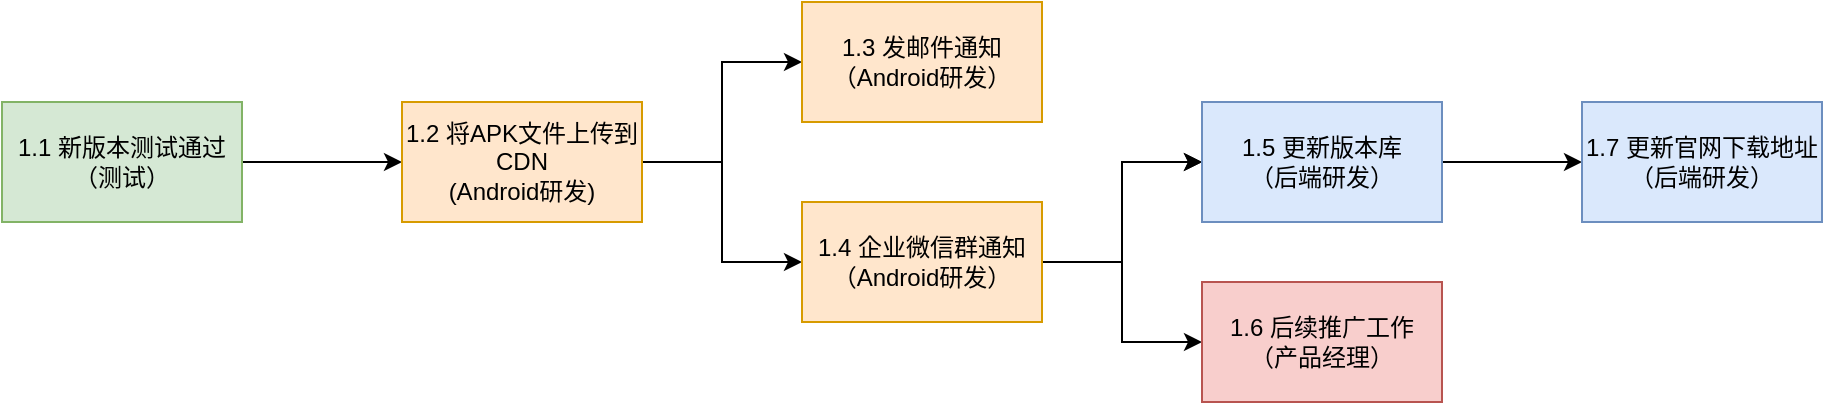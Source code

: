 <mxfile version="13.2.6" type="github"><diagram id="sHVoGrnoVh6710XFTggu" name="Page-1"><mxGraphModel dx="946" dy="527" grid="1" gridSize="10" guides="1" tooltips="1" connect="1" arrows="1" fold="1" page="1" pageScale="1" pageWidth="827" pageHeight="1169" math="0" shadow="0"><root><mxCell id="0"/><mxCell id="1" parent="0"/><mxCell id="74lHQEwCQ4Ql1Gv0Io2O-7" value="" style="edgeStyle=orthogonalEdgeStyle;rounded=0;orthogonalLoop=1;jettySize=auto;html=1;" edge="1" parent="1" source="74lHQEwCQ4Ql1Gv0Io2O-1" target="74lHQEwCQ4Ql1Gv0Io2O-6"><mxGeometry relative="1" as="geometry"/></mxCell><mxCell id="74lHQEwCQ4Ql1Gv0Io2O-1" value="1.1 新版本测试通过&lt;br&gt;（测试）" style="rounded=0;whiteSpace=wrap;html=1;fillColor=#d5e8d4;strokeColor=#82b366;" vertex="1" parent="1"><mxGeometry x="170" y="180" width="120" height="60" as="geometry"/></mxCell><mxCell id="74lHQEwCQ4Ql1Gv0Io2O-9" value="" style="edgeStyle=orthogonalEdgeStyle;rounded=0;orthogonalLoop=1;jettySize=auto;html=1;" edge="1" parent="1" source="74lHQEwCQ4Ql1Gv0Io2O-6" target="74lHQEwCQ4Ql1Gv0Io2O-8"><mxGeometry relative="1" as="geometry"/></mxCell><mxCell id="74lHQEwCQ4Ql1Gv0Io2O-11" style="edgeStyle=orthogonalEdgeStyle;rounded=0;orthogonalLoop=1;jettySize=auto;html=1;entryX=0;entryY=0.5;entryDx=0;entryDy=0;" edge="1" parent="1" source="74lHQEwCQ4Ql1Gv0Io2O-6" target="74lHQEwCQ4Ql1Gv0Io2O-10"><mxGeometry relative="1" as="geometry"/></mxCell><mxCell id="74lHQEwCQ4Ql1Gv0Io2O-6" value="1.2 将APK文件上传到CDN&lt;br&gt;(Android研发)" style="rounded=0;whiteSpace=wrap;html=1;fillColor=#ffe6cc;strokeColor=#d79b00;" vertex="1" parent="1"><mxGeometry x="370" y="180" width="120" height="60" as="geometry"/></mxCell><mxCell id="74lHQEwCQ4Ql1Gv0Io2O-8" value="1.3 发邮件通知&lt;br&gt;（Android研发）" style="rounded=0;whiteSpace=wrap;html=1;fillColor=#ffe6cc;strokeColor=#d79b00;" vertex="1" parent="1"><mxGeometry x="570" y="130" width="120" height="60" as="geometry"/></mxCell><mxCell id="74lHQEwCQ4Ql1Gv0Io2O-15" value="" style="edgeStyle=orthogonalEdgeStyle;rounded=0;orthogonalLoop=1;jettySize=auto;html=1;" edge="1" parent="1" source="74lHQEwCQ4Ql1Gv0Io2O-10" target="74lHQEwCQ4Ql1Gv0Io2O-14"><mxGeometry relative="1" as="geometry"/></mxCell><mxCell id="74lHQEwCQ4Ql1Gv0Io2O-18" value="" style="edgeStyle=orthogonalEdgeStyle;rounded=0;orthogonalLoop=1;jettySize=auto;html=1;" edge="1" parent="1" source="74lHQEwCQ4Ql1Gv0Io2O-10" target="74lHQEwCQ4Ql1Gv0Io2O-14"><mxGeometry relative="1" as="geometry"/></mxCell><mxCell id="74lHQEwCQ4Ql1Gv0Io2O-20" style="edgeStyle=orthogonalEdgeStyle;rounded=0;orthogonalLoop=1;jettySize=auto;html=1;entryX=0;entryY=0.5;entryDx=0;entryDy=0;" edge="1" parent="1" source="74lHQEwCQ4Ql1Gv0Io2O-10" target="74lHQEwCQ4Ql1Gv0Io2O-19"><mxGeometry relative="1" as="geometry"/></mxCell><mxCell id="74lHQEwCQ4Ql1Gv0Io2O-10" value="1.4 企业微信群通知&lt;br&gt;（Android研发）" style="rounded=0;whiteSpace=wrap;html=1;fillColor=#ffe6cc;strokeColor=#d79b00;" vertex="1" parent="1"><mxGeometry x="570" y="230" width="120" height="60" as="geometry"/></mxCell><mxCell id="74lHQEwCQ4Ql1Gv0Io2O-17" value="" style="edgeStyle=orthogonalEdgeStyle;rounded=0;orthogonalLoop=1;jettySize=auto;html=1;" edge="1" parent="1" source="74lHQEwCQ4Ql1Gv0Io2O-14" target="74lHQEwCQ4Ql1Gv0Io2O-16"><mxGeometry relative="1" as="geometry"/></mxCell><mxCell id="74lHQEwCQ4Ql1Gv0Io2O-14" value="1.5 更新版本库&lt;br&gt;（后端研发）" style="rounded=0;whiteSpace=wrap;html=1;fillColor=#dae8fc;strokeColor=#6c8ebf;" vertex="1" parent="1"><mxGeometry x="770" y="180" width="120" height="60" as="geometry"/></mxCell><mxCell id="74lHQEwCQ4Ql1Gv0Io2O-16" value="1.7 更新官网下载地址&lt;br&gt;（后端研发）" style="rounded=0;whiteSpace=wrap;html=1;fillColor=#dae8fc;strokeColor=#6c8ebf;" vertex="1" parent="1"><mxGeometry x="960" y="180" width="120" height="60" as="geometry"/></mxCell><mxCell id="74lHQEwCQ4Ql1Gv0Io2O-19" value="1.6 后续推广工作&lt;br&gt;（产品经理）" style="rounded=0;whiteSpace=wrap;html=1;fillColor=#f8cecc;strokeColor=#b85450;" vertex="1" parent="1"><mxGeometry x="770" y="270" width="120" height="60" as="geometry"/></mxCell></root></mxGraphModel></diagram></mxfile>